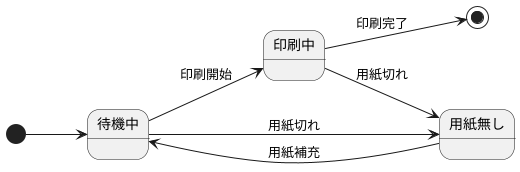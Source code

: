 @startuml 演習6-1
left to right direction

[*] --> 待機中
待機中 --> 印刷中: 印刷開始
待機中 --> 用紙無し: 用紙切れ
印刷中 --> [*]: 印刷完了
印刷中 --> 用紙無し: 用紙切れ
用紙無し --> 待機中: 用紙補充

@enduml
